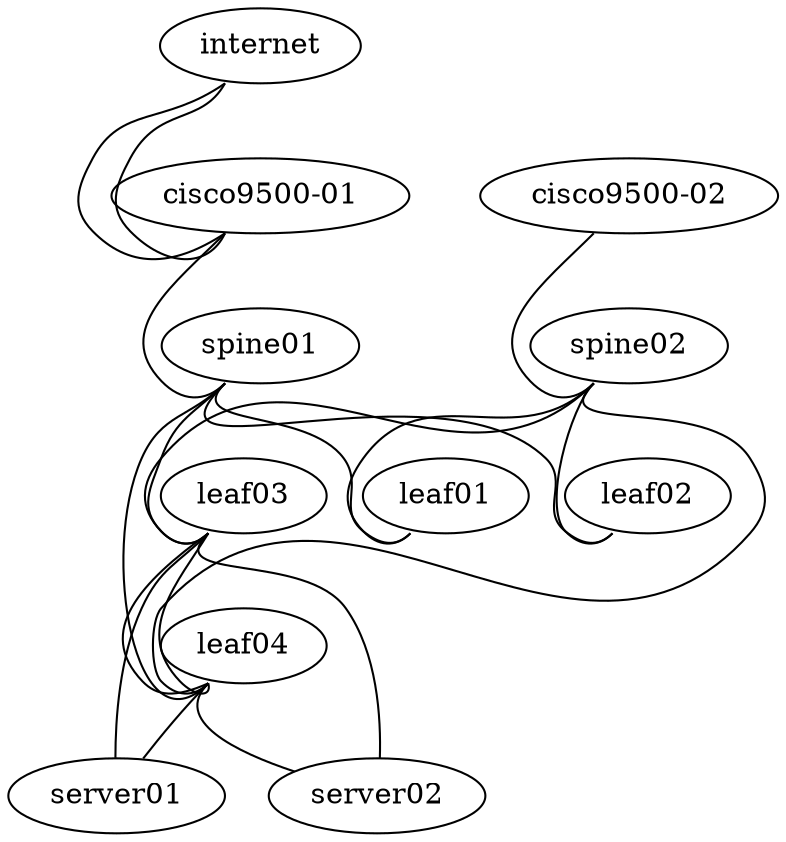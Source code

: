 graph site {
 "internet" [function="internet" os="CumulusCommunity/cumulus-vx" version="3.7.2" memory="1024" config="./helper_scripts/extra_switch_config.sh" mgmt_ip="192.168.200.1"]
 "cisco9500-01" [function="cisco" os="CumulusCommunity/cumulus-vx" version="3.7.2" memory="1024" config="./helper_scripts/extra_switch_config.sh" mgmt_ip="192.168.200.2"]
 "cisco9500-02" [function="cisco" os="CumulusCommunity/cumulus-vx" version="3.7.2" memory="1024" config="./helper_scripts/extra_switch_config.sh" mgmt_ip="192.168.200.3"]
 "spine01" [function="spine" os="CumulusCommunity/cumulus-vx" version="3.7.2" memory="1024" config="./helper_scripts/extra_switch_config.sh" mgmt_ip="192.168.200.4"]
 "spine02" [function="spine" os="CumulusCommunity/cumulus-vx" version="3.7.2" memory="1024" config="./helper_scripts/extra_switch_config.sh" mgmt_ip="192.168.200.5"]
 "leaf01" [function="leaf" os="CumulusCommunity/cumulus-vx" version="3.7.2" memory="1024" config="./helper_scripts/extra_switch_config.sh" mgmt_ip="192.168.200.6"]
 "leaf02" [function="leaf" os="CumulusCommunity/cumulus-vx" version="3.7.2" memory="1024" config="./helper_scripts/extra_switch_config.sh" mgmt_ip="192.168.200.7"]
 "leaf03" [function="leaf" os="CumulusCommunity/cumulus-vx" version="3.7.2" memory="1024" config="./helper_scripts/extra_switch_config.sh" mgmt_ip="192.168.200.8"]
 "leaf04" [function="leaf" os="CumulusCommunity/cumulus-vx" version="3.7.2" memory="1024" config="./helper_scripts/extra_switch_config.sh" mgmt_ip="192.168.200.9"]
 "server01" [function="host" os="yk0/ubuntu-xenial" memory="768" config="./helper_scripts/extra_server_config.sh" mgmt_ip="192.168.200.10"]
 "server02" [function="host" os="yk0/ubuntu-xenial" memory="768" config="./helper_scripts/extra_server_config.sh" mgmt_ip="192.168.200.11"]

"internet":"swp1" -- "cisco9500-01":"swp2"
"internet":"swp2" -- "cisco9500-01":"swp2"
"cisco9500-01":"swp1" -- "spine01":"swp10"
"cisco9500-02":"swp1" -- "spine02":"swp10"
"spine01":"swp1" -- "leaf01":"swp53"
"spine01":"swp2" -- "leaf02":"swp51"
"spine01":"swp3" -- "leaf03":"swp51"
"spine01":"swp4" -- "leaf04":"swp51"
"spine02":"swp1" -- "leaf01":"swp54"
"spine02":"swp2" -- "leaf02":"swp52"
"spine02":"swp3" -- "leaf03":"swp52"
"spine02":"swp4" -- "leaf04":"swp52"
"leaf03":"swp1" -- "server01":"eth1"
"leaf03":"swp2" -- "server02":"eth1"
"leaf04":"swp1" -- "server01":"eth2"
"leaf04":"swp2" -- "server02":"eth2"
"leaf03":"swp49" -- "leaf04":"swp49"
"leaf03":"swp50" -- "leaf04":"swp50"
}
